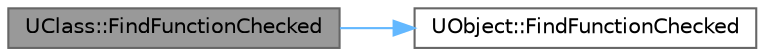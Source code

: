 digraph "UClass::FindFunctionChecked"
{
 // INTERACTIVE_SVG=YES
 // LATEX_PDF_SIZE
  bgcolor="transparent";
  edge [fontname=Helvetica,fontsize=10,labelfontname=Helvetica,labelfontsize=10];
  node [fontname=Helvetica,fontsize=10,shape=box,height=0.2,width=0.4];
  rankdir="LR";
  Node1 [id="Node000001",label="UClass::FindFunctionChecked",height=0.2,width=0.4,color="gray40", fillcolor="grey60", style="filled", fontcolor="black",tooltip="This signature intentionally hides the method declared in UObject to make it private."];
  Node1 -> Node2 [id="edge1_Node000001_Node000002",color="steelblue1",style="solid",tooltip=" "];
  Node2 [id="Node000002",label="UObject::FindFunctionChecked",height=0.2,width=0.4,color="grey40", fillcolor="white", style="filled",URL="$df/def/classUObject.html#a98f060c10aee22fc9a4c02e5f7590593",tooltip="Version of FindFunction() that will assert if the function was not found."];
}
